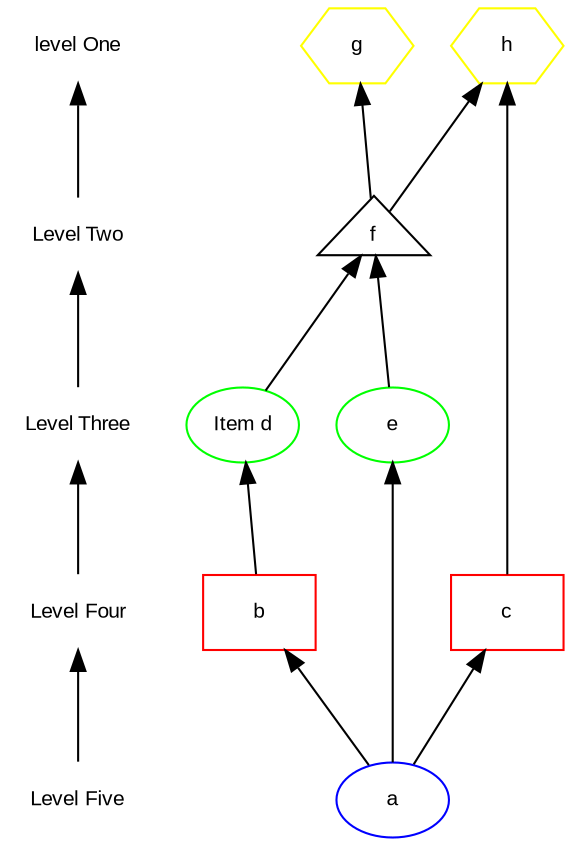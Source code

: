 digraph G {
node [shape=box,fontname="Arial",fontsize="10"];
edge [fontname="Arial",fontsize="8"];
ranksep=.75;
rankdir=BT;
concentrate=true;

node [shape=plaintext,fontname="Arial",fontsize="10"];
{ "Level Five" -> "Level Four" -> "Level Three" -> "Level Two" -> "level One" }

Item_d [label="Item d" shape=ellipse color="green"];
a [label="a" shape=ellipse color="blue"];
b [label="b" shape=rectangle color="red"];
c [label="c" shape=rectangle color="red"];
e [label="e" shape=ellipse color="green"];
f [label="f" shape=triangle color="black"];
g [label="g" shape=hexagon color="yellow"];
h [label="h" shape=hexagon color="yellow"];


{ rank = same; "Level Five"; "a"; }
{ rank = same; "Level Four"; "b"; "c"; }
{ rank = same; "Level Three"; "Item_d"; "e"; }
{ rank = same; "Level Two"; "f"; }
{ rank = same; "level One"; "g"; "h"; }


Item_d -> f;
a -> b;
a -> c;
a -> e;
b -> Item_d;
c -> h;
e -> f;
f -> g;
f -> h;


}
